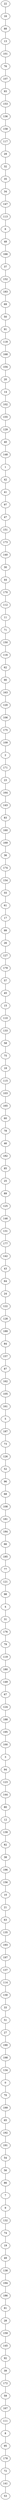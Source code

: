 graph {
  22 -- 16;
  16 -- 88;
  88 -- 13;
  13 -- 101;
  101 -- 76;
  76 -- 107;
  107 -- 93;
  93 -- 153;
  153 -- 136;
  136 -- 158;
  158 -- 117;
  117 -- 29;
  29 -- 32;
  32 -- 35;
  35 -- 34;
  34 -- 147;
  147 -- 113;
  113 -- 6;
  6 -- 48;
  48 -- 166;
  166 -- 37;
  37 -- 152;
  152 -- 183;
  183 -- 69;
  69 -- 50;
  50 -- 91;
  91 -- 118;
  118 -- 168;
  168 -- 104;
  104 -- 20;
  20 -- 14;
  14 -- 102;
  102 -- 155;
  155 -- 129;
  129 -- 40;
  40 -- 148;
  148 -- 1;
  1 -- 42;
  42 -- 41;
  41 -- 97;
  97 -- 47;
  47 -- 151;
  151 -- 173;
  173 -- 140;
  140 -- 30;
  30 -- 44;
  44 -- 170;
  170 -- 112;
  112 -- 11;
  11 -- 71;
  71 -- 150;
  150 -- 116;
  116 -- 62;
  62 -- 90;
  90 -- 163;
  163 -- 120;
  120 -- 106;
  106 -- 175;
  175 -- 109;
  109 -- 2;
  2 -- 171;
  171 -- 23;
  23 -- 164;
  164 -- 143;
  143 -- 83;
  83 -- 160;
  160 -- 169;
  169 -- 36;
  36 -- 174;
  174 -- 154;
  154 -- 55;
  55 -- 61;
  61 -- 17;
  17 -- 99;
  99 -- 26;
  26 -- 127;
  127 -- 179;
  179 -- 57;
  57 -- 45;
  45 -- 15;
  15 -- 110;
  110 -- 133;
  133 -- 58;
  58 -- 75;
  75 -- 18;
  18 -- 115;
  115 -- 103;
  103 -- 165;
  165 -- 60;
  60 -- 78;
  78 -- 46;
  46 -- 182;
  182 -- 85;
  85 -- 25;
  25 -- 89;
  89 -- 125;
  125 -- 146;
  146 -- 131;
  131 -- 177;
  177 -- 142;
  142 -- 43;
  43 -- 64;
  64 -- 24;
  24 -- 122;
  122 -- 128;
  128 -- 189;
  189 -- 84;
  84 -- 157;
  157 -- 87;
  87 -- 162;
  162 -- 105;
  105 -- 161;
  161 -- 5;
  5 -- 187;
  187 -- 73;
  73 -- 126;
  126 -- 52;
  52 -- 96;
  96 -- 68;
  68 -- 108;
  108 -- 181;
  181 -- 184;
  184 -- 66;
  66 -- 185;
  185 -- 77;
  77 -- 121;
  121 -- 98;
  98 -- 4;
  4 -- 31;
  31 -- 176;
  176 -- 79;
  79 -- 119;
  119 -- 180;
  180 -- 149;
  149 -- 67;
  67 -- 124;
  124 -- 188;
  188 -- 195;
  195 -- 100;
  100 -- 3;
  3 -- 94;
  94 -- 123;
  123 -- 144;
  144 -- 80;
  80 -- 12;
  12 -- 139;
  139 -- 82;
  82 -- 38;
  38 -- 196;
  196 -- 156;
  156 -- 10;
  10 -- 21;
  21 -- 63;
  63 -- 135;
  135 -- 193;
  193 -- 197;
  197 -- 137;
  137 -- 114;
  114 -- 130;
  130 -- 33;
  33 -- 51;
  51 -- 27;
  27 -- 190;
  190 -- 198;
  198 -- 134;
  134 -- 0;
  0 -- 70;
  70 -- 199;
  199 -- 65;
  65 -- 192;
  192 -- 191;
  191 -- 54;
  54 -- 56;
  56 -- 86;
  86 -- 7;
  7 -- 9;
  9 -- 132;
  132 -- 74;
  74 -- 19;
  19 -- 49;
  49 -- 138;
  138 -- 194;
  194 -- 186;
  186 -- 81;
  81 -- 28;
  28 -- 159;
  159 -- 145;
  145 -- 92;
  92 -- 39;
  39 -- 172;
  172 -- 59;
  59 -- 167;
  167 -- 111;
  111 -- 8;
  8 -- 95;
  95 -- 178;
  178 -- 72;
  72 -- 141;
  141 -- 53;
}
